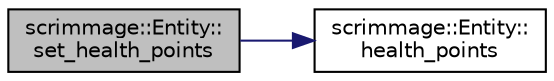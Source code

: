 digraph "scrimmage::Entity::set_health_points"
{
 // LATEX_PDF_SIZE
  edge [fontname="Helvetica",fontsize="10",labelfontname="Helvetica",labelfontsize="10"];
  node [fontname="Helvetica",fontsize="10",shape=record];
  rankdir="LR";
  Node1 [label="scrimmage::Entity::\lset_health_points",height=0.2,width=0.4,color="black", fillcolor="grey75", style="filled", fontcolor="black",tooltip=" "];
  Node1 -> Node2 [color="midnightblue",fontsize="10",style="solid",fontname="Helvetica"];
  Node2 [label="scrimmage::Entity::\lhealth_points",height=0.2,width=0.4,color="black", fillcolor="white", style="filled",URL="$classscrimmage_1_1Entity.html#ad0c57a7d51a445af66960b2b41d2d124",tooltip=" "];
}
